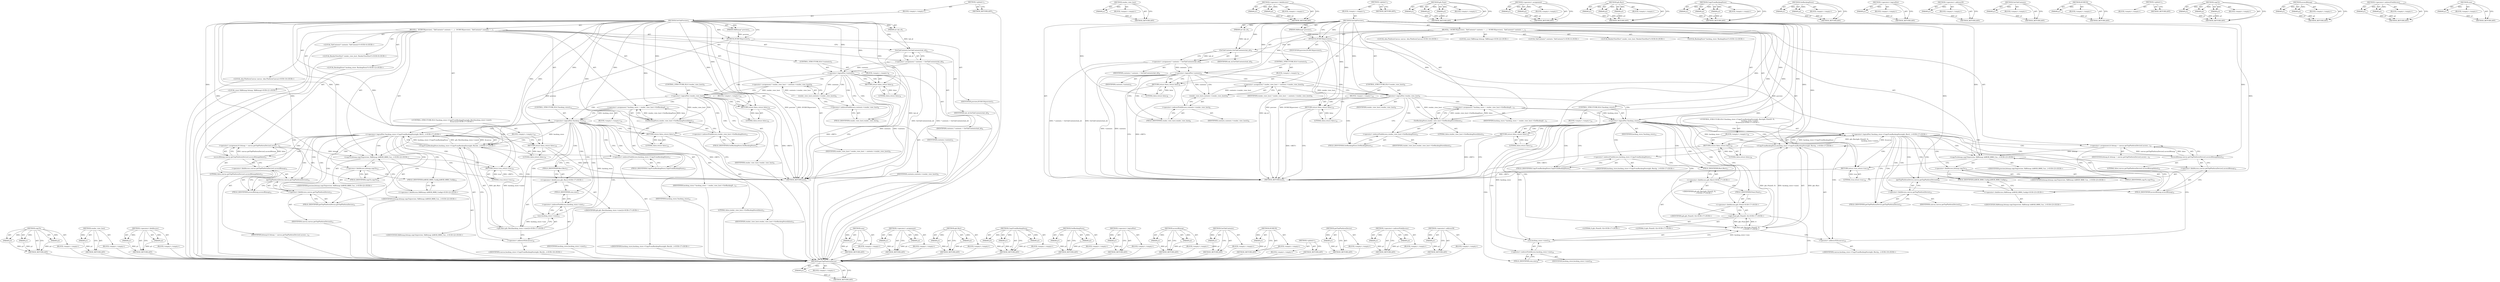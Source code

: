 digraph "&lt;operator&gt;.addressOf" {
vulnerable_199 [label=<(METHOD,getTopPlatformDevice)>];
vulnerable_200 [label=<(PARAM,p1)>];
vulnerable_201 [label=<(BLOCK,&lt;empty&gt;,&lt;empty&gt;)>];
vulnerable_202 [label=<(METHOD_RETURN,ANY)>];
vulnerable_149 [label=<(METHOD,render_view_host)>];
vulnerable_150 [label=<(PARAM,p1)>];
vulnerable_151 [label=<(BLOCK,&lt;empty&gt;,&lt;empty&gt;)>];
vulnerable_152 [label=<(METHOD_RETURN,ANY)>];
vulnerable_175 [label=<(METHOD,&lt;operator&gt;.fieldAccess)>];
vulnerable_176 [label=<(PARAM,p1)>];
vulnerable_177 [label=<(PARAM,p2)>];
vulnerable_178 [label=<(BLOCK,&lt;empty&gt;,&lt;empty&gt;)>];
vulnerable_179 [label=<(METHOD_RETURN,ANY)>];
vulnerable_6 [label=<(METHOD,&lt;global&gt;)<SUB>1</SUB>>];
vulnerable_7 [label=<(BLOCK,&lt;empty&gt;,&lt;empty&gt;)<SUB>1</SUB>>];
vulnerable_8 [label=<(METHOD,GetTabPreview)<SUB>1</SUB>>];
vulnerable_9 [label=<(PARAM,int tab_id)<SUB>1</SUB>>];
vulnerable_10 [label=<(PARAM,SkBitmap* preview)<SUB>1</SUB>>];
vulnerable_11 [label=<(BLOCK,{
  DCHECK(preview);

  TabContents* contents =...,{
  DCHECK(preview);

  TabContents* contents =...)<SUB>1</SUB>>];
vulnerable_12 [label=<(DCHECK,DCHECK(preview))<SUB>2</SUB>>];
vulnerable_13 [label=<(IDENTIFIER,preview,DCHECK(preview))<SUB>2</SUB>>];
vulnerable_14 [label="<(LOCAL,TabContents* contents: TabContents*)<SUB>4</SUB>>"];
vulnerable_15 [label=<(&lt;operator&gt;.assignment,* contents = GetTabContents(tab_id))<SUB>4</SUB>>];
vulnerable_16 [label=<(IDENTIFIER,contents,* contents = GetTabContents(tab_id))<SUB>4</SUB>>];
vulnerable_17 [label=<(GetTabContents,GetTabContents(tab_id))<SUB>4</SUB>>];
vulnerable_18 [label=<(IDENTIFIER,tab_id,GetTabContents(tab_id))<SUB>4</SUB>>];
vulnerable_19 [label=<(CONTROL_STRUCTURE,IF,if (!contents))<SUB>5</SUB>>];
vulnerable_20 [label=<(&lt;operator&gt;.logicalNot,!contents)<SUB>5</SUB>>];
vulnerable_21 [label=<(IDENTIFIER,contents,!contents)<SUB>5</SUB>>];
vulnerable_22 [label=<(BLOCK,&lt;empty&gt;,&lt;empty&gt;)<SUB>6</SUB>>];
vulnerable_23 [label=<(RETURN,return false;,return false;)<SUB>6</SUB>>];
vulnerable_24 [label=<(LITERAL,false,return false;)<SUB>6</SUB>>];
vulnerable_25 [label="<(LOCAL,RenderViewHost* render_view_host: RenderViewHost*)<SUB>8</SUB>>"];
vulnerable_26 [label=<(&lt;operator&gt;.assignment,* render_view_host = contents-&gt;render_view_host())<SUB>8</SUB>>];
vulnerable_27 [label=<(IDENTIFIER,render_view_host,* render_view_host = contents-&gt;render_view_host())<SUB>8</SUB>>];
vulnerable_28 [label=<(render_view_host,contents-&gt;render_view_host())<SUB>8</SUB>>];
vulnerable_29 [label=<(&lt;operator&gt;.indirectFieldAccess,contents-&gt;render_view_host)<SUB>8</SUB>>];
vulnerable_30 [label=<(IDENTIFIER,contents,contents-&gt;render_view_host())<SUB>8</SUB>>];
vulnerable_31 [label=<(FIELD_IDENTIFIER,render_view_host,render_view_host)<SUB>8</SUB>>];
vulnerable_32 [label=<(CONTROL_STRUCTURE,IF,if (!render_view_host))<SUB>9</SUB>>];
vulnerable_33 [label=<(&lt;operator&gt;.logicalNot,!render_view_host)<SUB>9</SUB>>];
vulnerable_34 [label=<(IDENTIFIER,render_view_host,!render_view_host)<SUB>9</SUB>>];
vulnerable_35 [label=<(BLOCK,&lt;empty&gt;,&lt;empty&gt;)<SUB>10</SUB>>];
vulnerable_36 [label=<(RETURN,return false;,return false;)<SUB>10</SUB>>];
vulnerable_37 [label=<(LITERAL,false,return false;)<SUB>10</SUB>>];
vulnerable_38 [label="<(LOCAL,BackingStore* backing_store: BackingStore*)<SUB>12</SUB>>"];
vulnerable_39 [label=<(&lt;operator&gt;.assignment,* backing_store = render_view_host-&gt;GetBackingS...)<SUB>12</SUB>>];
vulnerable_40 [label=<(IDENTIFIER,backing_store,* backing_store = render_view_host-&gt;GetBackingS...)<SUB>12</SUB>>];
vulnerable_41 [label=<(GetBackingStore,render_view_host-&gt;GetBackingStore(false))<SUB>12</SUB>>];
vulnerable_42 [label=<(&lt;operator&gt;.indirectFieldAccess,render_view_host-&gt;GetBackingStore)<SUB>12</SUB>>];
vulnerable_43 [label=<(IDENTIFIER,render_view_host,render_view_host-&gt;GetBackingStore(false))<SUB>12</SUB>>];
vulnerable_44 [label=<(FIELD_IDENTIFIER,GetBackingStore,GetBackingStore)<SUB>12</SUB>>];
vulnerable_45 [label=<(LITERAL,false,render_view_host-&gt;GetBackingStore(false))<SUB>12</SUB>>];
vulnerable_46 [label=<(CONTROL_STRUCTURE,IF,if (!backing_store))<SUB>13</SUB>>];
vulnerable_47 [label=<(&lt;operator&gt;.logicalNot,!backing_store)<SUB>13</SUB>>];
vulnerable_48 [label=<(IDENTIFIER,backing_store,!backing_store)<SUB>13</SUB>>];
vulnerable_49 [label=<(BLOCK,&lt;empty&gt;,&lt;empty&gt;)<SUB>14</SUB>>];
vulnerable_50 [label=<(RETURN,return false;,return false;)<SUB>14</SUB>>];
vulnerable_51 [label=<(LITERAL,false,return false;)<SUB>14</SUB>>];
vulnerable_52 [label="<(LOCAL,skia.PlatformCanvas canvas: skia.PlatformCanvas)<SUB>16</SUB>>"];
vulnerable_53 [label="<(CONTROL_STRUCTURE,IF,if (!backing_store-&gt;CopyFromBackingStore(gfx::Rect(gfx::Point(0, 0),
                                                     backing_store-&gt;size()),
                                            &amp;canvas)))<SUB>17</SUB>>"];
vulnerable_54 [label="<(&lt;operator&gt;.logicalNot,!backing_store-&gt;CopyFromBackingStore(gfx::Rect(...)<SUB>17</SUB>>"];
vulnerable_55 [label="<(CopyFromBackingStore,backing_store-&gt;CopyFromBackingStore(gfx::Rect(g...)<SUB>17</SUB>>"];
vulnerable_56 [label=<(&lt;operator&gt;.indirectFieldAccess,backing_store-&gt;CopyFromBackingStore)<SUB>17</SUB>>];
vulnerable_57 [label="<(IDENTIFIER,backing_store,backing_store-&gt;CopyFromBackingStore(gfx::Rect(g...)<SUB>17</SUB>>"];
vulnerable_58 [label=<(FIELD_IDENTIFIER,CopyFromBackingStore,CopyFromBackingStore)<SUB>17</SUB>>];
vulnerable_59 [label="<(gfx.Rect,gfx::Rect(gfx::Point(0, 0),
                   ...)<SUB>17</SUB>>"];
vulnerable_60 [label="<(&lt;operator&gt;.fieldAccess,gfx::Rect)<SUB>17</SUB>>"];
vulnerable_61 [label="<(IDENTIFIER,gfx,gfx::Rect(gfx::Point(0, 0),
                   ...)<SUB>17</SUB>>"];
vulnerable_62 [label=<(FIELD_IDENTIFIER,Rect,Rect)<SUB>17</SUB>>];
vulnerable_63 [label="<(gfx.Point,gfx::Point(0, 0))<SUB>17</SUB>>"];
vulnerable_64 [label="<(&lt;operator&gt;.fieldAccess,gfx::Point)<SUB>17</SUB>>"];
vulnerable_65 [label="<(IDENTIFIER,gfx,gfx::Point(0, 0))<SUB>17</SUB>>"];
vulnerable_66 [label=<(FIELD_IDENTIFIER,Point,Point)<SUB>17</SUB>>];
vulnerable_67 [label="<(LITERAL,0,gfx::Point(0, 0))<SUB>17</SUB>>"];
vulnerable_68 [label="<(LITERAL,0,gfx::Point(0, 0))<SUB>17</SUB>>"];
vulnerable_69 [label=<(size,backing_store-&gt;size())<SUB>18</SUB>>];
vulnerable_70 [label=<(&lt;operator&gt;.indirectFieldAccess,backing_store-&gt;size)<SUB>18</SUB>>];
vulnerable_71 [label=<(IDENTIFIER,backing_store,backing_store-&gt;size())<SUB>18</SUB>>];
vulnerable_72 [label=<(FIELD_IDENTIFIER,size,size)<SUB>18</SUB>>];
vulnerable_73 [label=<(&lt;operator&gt;.addressOf,&amp;canvas)<SUB>19</SUB>>];
vulnerable_74 [label="<(IDENTIFIER,canvas,backing_store-&gt;CopyFromBackingStore(gfx::Rect(g...)<SUB>19</SUB>>"];
vulnerable_75 [label=<(BLOCK,&lt;empty&gt;,&lt;empty&gt;)<SUB>20</SUB>>];
vulnerable_76 [label=<(RETURN,return false;,return false;)<SUB>20</SUB>>];
vulnerable_77 [label=<(LITERAL,false,return false;)<SUB>20</SUB>>];
vulnerable_78 [label="<(LOCAL,const SkBitmap bitmap: SkBitmap)<SUB>22</SUB>>"];
vulnerable_79 [label=<(&lt;operator&gt;.assignment,&amp; bitmap = canvas.getTopPlatformDevice().access...)<SUB>22</SUB>>];
vulnerable_80 [label=<(IDENTIFIER,bitmap,&amp; bitmap = canvas.getTopPlatformDevice().access...)<SUB>22</SUB>>];
vulnerable_81 [label=<(accessBitmap,canvas.getTopPlatformDevice().accessBitmap(false))<SUB>22</SUB>>];
vulnerable_82 [label=<(&lt;operator&gt;.fieldAccess,canvas.getTopPlatformDevice().accessBitmap)<SUB>22</SUB>>];
vulnerable_83 [label=<(getTopPlatformDevice,canvas.getTopPlatformDevice())<SUB>22</SUB>>];
vulnerable_84 [label=<(&lt;operator&gt;.fieldAccess,canvas.getTopPlatformDevice)<SUB>22</SUB>>];
vulnerable_85 [label=<(IDENTIFIER,canvas,canvas.getTopPlatformDevice())<SUB>22</SUB>>];
vulnerable_86 [label=<(FIELD_IDENTIFIER,getTopPlatformDevice,getTopPlatformDevice)<SUB>22</SUB>>];
vulnerable_87 [label=<(FIELD_IDENTIFIER,accessBitmap,accessBitmap)<SUB>22</SUB>>];
vulnerable_88 [label=<(LITERAL,false,canvas.getTopPlatformDevice().accessBitmap(false))<SUB>22</SUB>>];
vulnerable_89 [label="<(copyTo,bitmap.copyTo(preview, SkBitmap::kARGB_8888_Con...)<SUB>23</SUB>>"];
vulnerable_90 [label=<(&lt;operator&gt;.fieldAccess,bitmap.copyTo)<SUB>23</SUB>>];
vulnerable_91 [label="<(IDENTIFIER,bitmap,bitmap.copyTo(preview, SkBitmap::kARGB_8888_Con...)<SUB>23</SUB>>"];
vulnerable_92 [label=<(FIELD_IDENTIFIER,copyTo,copyTo)<SUB>23</SUB>>];
vulnerable_93 [label="<(IDENTIFIER,preview,bitmap.copyTo(preview, SkBitmap::kARGB_8888_Con...)<SUB>23</SUB>>"];
vulnerable_94 [label="<(&lt;operator&gt;.fieldAccess,SkBitmap::kARGB_8888_Config)<SUB>23</SUB>>"];
vulnerable_95 [label="<(IDENTIFIER,SkBitmap,bitmap.copyTo(preview, SkBitmap::kARGB_8888_Con...)<SUB>23</SUB>>"];
vulnerable_96 [label=<(FIELD_IDENTIFIER,kARGB_8888_Config,kARGB_8888_Config)<SUB>23</SUB>>];
vulnerable_97 [label=<(RETURN,return true;,return true;)<SUB>24</SUB>>];
vulnerable_98 [label=<(LITERAL,true,return true;)<SUB>24</SUB>>];
vulnerable_99 [label=<(METHOD_RETURN,bool)<SUB>1</SUB>>];
vulnerable_101 [label=<(METHOD_RETURN,ANY)<SUB>1</SUB>>];
vulnerable_180 [label=<(METHOD,gfx.Point)>];
vulnerable_181 [label=<(PARAM,p1)>];
vulnerable_182 [label=<(PARAM,p2)>];
vulnerable_183 [label=<(PARAM,p3)>];
vulnerable_184 [label=<(BLOCK,&lt;empty&gt;,&lt;empty&gt;)>];
vulnerable_185 [label=<(METHOD_RETURN,ANY)>];
vulnerable_136 [label=<(METHOD,&lt;operator&gt;.assignment)>];
vulnerable_137 [label=<(PARAM,p1)>];
vulnerable_138 [label=<(PARAM,p2)>];
vulnerable_139 [label=<(BLOCK,&lt;empty&gt;,&lt;empty&gt;)>];
vulnerable_140 [label=<(METHOD_RETURN,ANY)>];
vulnerable_169 [label=<(METHOD,gfx.Rect)>];
vulnerable_170 [label=<(PARAM,p1)>];
vulnerable_171 [label=<(PARAM,p2)>];
vulnerable_172 [label=<(PARAM,p3)>];
vulnerable_173 [label=<(BLOCK,&lt;empty&gt;,&lt;empty&gt;)>];
vulnerable_174 [label=<(METHOD_RETURN,ANY)>];
vulnerable_163 [label=<(METHOD,CopyFromBackingStore)>];
vulnerable_164 [label=<(PARAM,p1)>];
vulnerable_165 [label=<(PARAM,p2)>];
vulnerable_166 [label=<(PARAM,p3)>];
vulnerable_167 [label=<(BLOCK,&lt;empty&gt;,&lt;empty&gt;)>];
vulnerable_168 [label=<(METHOD_RETURN,ANY)>];
vulnerable_158 [label=<(METHOD,GetBackingStore)>];
vulnerable_159 [label=<(PARAM,p1)>];
vulnerable_160 [label=<(PARAM,p2)>];
vulnerable_161 [label=<(BLOCK,&lt;empty&gt;,&lt;empty&gt;)>];
vulnerable_162 [label=<(METHOD_RETURN,ANY)>];
vulnerable_145 [label=<(METHOD,&lt;operator&gt;.logicalNot)>];
vulnerable_146 [label=<(PARAM,p1)>];
vulnerable_147 [label=<(BLOCK,&lt;empty&gt;,&lt;empty&gt;)>];
vulnerable_148 [label=<(METHOD_RETURN,ANY)>];
vulnerable_190 [label=<(METHOD,&lt;operator&gt;.addressOf)>];
vulnerable_191 [label=<(PARAM,p1)>];
vulnerable_192 [label=<(BLOCK,&lt;empty&gt;,&lt;empty&gt;)>];
vulnerable_193 [label=<(METHOD_RETURN,ANY)>];
vulnerable_141 [label=<(METHOD,GetTabContents)>];
vulnerable_142 [label=<(PARAM,p1)>];
vulnerable_143 [label=<(BLOCK,&lt;empty&gt;,&lt;empty&gt;)>];
vulnerable_144 [label=<(METHOD_RETURN,ANY)>];
vulnerable_132 [label=<(METHOD,DCHECK)>];
vulnerable_133 [label=<(PARAM,p1)>];
vulnerable_134 [label=<(BLOCK,&lt;empty&gt;,&lt;empty&gt;)>];
vulnerable_135 [label=<(METHOD_RETURN,ANY)>];
vulnerable_126 [label=<(METHOD,&lt;global&gt;)<SUB>1</SUB>>];
vulnerable_127 [label=<(BLOCK,&lt;empty&gt;,&lt;empty&gt;)>];
vulnerable_128 [label=<(METHOD_RETURN,ANY)>];
vulnerable_203 [label=<(METHOD,copyTo)>];
vulnerable_204 [label=<(PARAM,p1)>];
vulnerable_205 [label=<(PARAM,p2)>];
vulnerable_206 [label=<(PARAM,p3)>];
vulnerable_207 [label=<(BLOCK,&lt;empty&gt;,&lt;empty&gt;)>];
vulnerable_208 [label=<(METHOD_RETURN,ANY)>];
vulnerable_194 [label=<(METHOD,accessBitmap)>];
vulnerable_195 [label=<(PARAM,p1)>];
vulnerable_196 [label=<(PARAM,p2)>];
vulnerable_197 [label=<(BLOCK,&lt;empty&gt;,&lt;empty&gt;)>];
vulnerable_198 [label=<(METHOD_RETURN,ANY)>];
vulnerable_153 [label=<(METHOD,&lt;operator&gt;.indirectFieldAccess)>];
vulnerable_154 [label=<(PARAM,p1)>];
vulnerable_155 [label=<(PARAM,p2)>];
vulnerable_156 [label=<(BLOCK,&lt;empty&gt;,&lt;empty&gt;)>];
vulnerable_157 [label=<(METHOD_RETURN,ANY)>];
vulnerable_186 [label=<(METHOD,size)>];
vulnerable_187 [label=<(PARAM,p1)>];
vulnerable_188 [label=<(BLOCK,&lt;empty&gt;,&lt;empty&gt;)>];
vulnerable_189 [label=<(METHOD_RETURN,ANY)>];
fixed_188 [label=<(METHOD,copyTo)>];
fixed_189 [label=<(PARAM,p1)>];
fixed_190 [label=<(PARAM,p2)>];
fixed_191 [label=<(PARAM,p3)>];
fixed_192 [label=<(BLOCK,&lt;empty&gt;,&lt;empty&gt;)>];
fixed_193 [label=<(METHOD_RETURN,ANY)>];
fixed_141 [label=<(METHOD,render_view_host)>];
fixed_142 [label=<(PARAM,p1)>];
fixed_143 [label=<(BLOCK,&lt;empty&gt;,&lt;empty&gt;)>];
fixed_144 [label=<(METHOD_RETURN,ANY)>];
fixed_166 [label=<(METHOD,&lt;operator&gt;.fieldAccess)>];
fixed_167 [label=<(PARAM,p1)>];
fixed_168 [label=<(PARAM,p2)>];
fixed_169 [label=<(BLOCK,&lt;empty&gt;,&lt;empty&gt;)>];
fixed_170 [label=<(METHOD_RETURN,ANY)>];
fixed_6 [label=<(METHOD,&lt;global&gt;)<SUB>1</SUB>>];
fixed_7 [label=<(BLOCK,&lt;empty&gt;,&lt;empty&gt;)<SUB>1</SUB>>];
fixed_8 [label=<(METHOD,GetTabPreview)<SUB>1</SUB>>];
fixed_9 [label=<(PARAM,int tab_id)<SUB>1</SUB>>];
fixed_10 [label=<(PARAM,SkBitmap* preview)<SUB>1</SUB>>];
fixed_11 [label=<(BLOCK,{
  DCHECK(preview);

  TabContents* contents =...,{
  DCHECK(preview);

  TabContents* contents =...)<SUB>1</SUB>>];
fixed_12 [label=<(DCHECK,DCHECK(preview))<SUB>2</SUB>>];
fixed_13 [label=<(IDENTIFIER,preview,DCHECK(preview))<SUB>2</SUB>>];
fixed_14 [label="<(LOCAL,TabContents* contents: TabContents*)<SUB>4</SUB>>"];
fixed_15 [label=<(&lt;operator&gt;.assignment,* contents = GetTabContents(tab_id))<SUB>4</SUB>>];
fixed_16 [label=<(IDENTIFIER,contents,* contents = GetTabContents(tab_id))<SUB>4</SUB>>];
fixed_17 [label=<(GetTabContents,GetTabContents(tab_id))<SUB>4</SUB>>];
fixed_18 [label=<(IDENTIFIER,tab_id,GetTabContents(tab_id))<SUB>4</SUB>>];
fixed_19 [label=<(CONTROL_STRUCTURE,IF,if (!contents))<SUB>5</SUB>>];
fixed_20 [label=<(&lt;operator&gt;.logicalNot,!contents)<SUB>5</SUB>>];
fixed_21 [label=<(IDENTIFIER,contents,!contents)<SUB>5</SUB>>];
fixed_22 [label=<(BLOCK,&lt;empty&gt;,&lt;empty&gt;)<SUB>6</SUB>>];
fixed_23 [label=<(RETURN,return false;,return false;)<SUB>6</SUB>>];
fixed_24 [label=<(LITERAL,false,return false;)<SUB>6</SUB>>];
fixed_25 [label="<(LOCAL,RenderViewHost* render_view_host: RenderViewHost*)<SUB>8</SUB>>"];
fixed_26 [label=<(&lt;operator&gt;.assignment,* render_view_host = contents-&gt;render_view_host())<SUB>8</SUB>>];
fixed_27 [label=<(IDENTIFIER,render_view_host,* render_view_host = contents-&gt;render_view_host())<SUB>8</SUB>>];
fixed_28 [label=<(render_view_host,contents-&gt;render_view_host())<SUB>8</SUB>>];
fixed_29 [label=<(&lt;operator&gt;.indirectFieldAccess,contents-&gt;render_view_host)<SUB>8</SUB>>];
fixed_30 [label=<(IDENTIFIER,contents,contents-&gt;render_view_host())<SUB>8</SUB>>];
fixed_31 [label=<(FIELD_IDENTIFIER,render_view_host,render_view_host)<SUB>8</SUB>>];
fixed_32 [label=<(CONTROL_STRUCTURE,IF,if (!render_view_host))<SUB>9</SUB>>];
fixed_33 [label=<(&lt;operator&gt;.logicalNot,!render_view_host)<SUB>9</SUB>>];
fixed_34 [label=<(IDENTIFIER,render_view_host,!render_view_host)<SUB>9</SUB>>];
fixed_35 [label=<(BLOCK,&lt;empty&gt;,&lt;empty&gt;)<SUB>10</SUB>>];
fixed_36 [label=<(RETURN,return false;,return false;)<SUB>10</SUB>>];
fixed_37 [label=<(LITERAL,false,return false;)<SUB>10</SUB>>];
fixed_38 [label="<(LOCAL,BackingStore* backing_store: BackingStore*)<SUB>12</SUB>>"];
fixed_39 [label=<(&lt;operator&gt;.assignment,* backing_store = render_view_host-&gt;GetBackingS...)<SUB>12</SUB>>];
fixed_40 [label=<(IDENTIFIER,backing_store,* backing_store = render_view_host-&gt;GetBackingS...)<SUB>12</SUB>>];
fixed_41 [label=<(GetBackingStore,render_view_host-&gt;GetBackingStore(false))<SUB>12</SUB>>];
fixed_42 [label=<(&lt;operator&gt;.indirectFieldAccess,render_view_host-&gt;GetBackingStore)<SUB>12</SUB>>];
fixed_43 [label=<(IDENTIFIER,render_view_host,render_view_host-&gt;GetBackingStore(false))<SUB>12</SUB>>];
fixed_44 [label=<(FIELD_IDENTIFIER,GetBackingStore,GetBackingStore)<SUB>12</SUB>>];
fixed_45 [label=<(LITERAL,false,render_view_host-&gt;GetBackingStore(false))<SUB>12</SUB>>];
fixed_46 [label=<(CONTROL_STRUCTURE,IF,if (!backing_store))<SUB>13</SUB>>];
fixed_47 [label=<(&lt;operator&gt;.logicalNot,!backing_store)<SUB>13</SUB>>];
fixed_48 [label=<(IDENTIFIER,backing_store,!backing_store)<SUB>13</SUB>>];
fixed_49 [label=<(BLOCK,&lt;empty&gt;,&lt;empty&gt;)<SUB>14</SUB>>];
fixed_50 [label=<(RETURN,return false;,return false;)<SUB>14</SUB>>];
fixed_51 [label=<(LITERAL,false,return false;)<SUB>14</SUB>>];
fixed_52 [label="<(LOCAL,skia.PlatformCanvas canvas: skia.PlatformCanvas)<SUB>16</SUB>>"];
fixed_53 [label="<(CONTROL_STRUCTURE,IF,if (!backing_store-&gt;CopyFromBackingStore(gfx::Rect(backing_store-&gt;size()),
                                            &amp;canvas)))<SUB>17</SUB>>"];
fixed_54 [label="<(&lt;operator&gt;.logicalNot,!backing_store-&gt;CopyFromBackingStore(gfx::Rect(...)<SUB>17</SUB>>"];
fixed_55 [label="<(CopyFromBackingStore,backing_store-&gt;CopyFromBackingStore(gfx::Rect(b...)<SUB>17</SUB>>"];
fixed_56 [label=<(&lt;operator&gt;.indirectFieldAccess,backing_store-&gt;CopyFromBackingStore)<SUB>17</SUB>>];
fixed_57 [label="<(IDENTIFIER,backing_store,backing_store-&gt;CopyFromBackingStore(gfx::Rect(b...)<SUB>17</SUB>>"];
fixed_58 [label=<(FIELD_IDENTIFIER,CopyFromBackingStore,CopyFromBackingStore)<SUB>17</SUB>>];
fixed_59 [label="<(gfx.Rect,gfx::Rect(backing_store-&gt;size()))<SUB>17</SUB>>"];
fixed_60 [label="<(&lt;operator&gt;.fieldAccess,gfx::Rect)<SUB>17</SUB>>"];
fixed_61 [label="<(IDENTIFIER,gfx,gfx::Rect(backing_store-&gt;size()))<SUB>17</SUB>>"];
fixed_62 [label=<(FIELD_IDENTIFIER,Rect,Rect)<SUB>17</SUB>>];
fixed_63 [label=<(size,backing_store-&gt;size())<SUB>17</SUB>>];
fixed_64 [label=<(&lt;operator&gt;.indirectFieldAccess,backing_store-&gt;size)<SUB>17</SUB>>];
fixed_65 [label=<(IDENTIFIER,backing_store,backing_store-&gt;size())<SUB>17</SUB>>];
fixed_66 [label=<(FIELD_IDENTIFIER,size,size)<SUB>17</SUB>>];
fixed_67 [label=<(&lt;operator&gt;.addressOf,&amp;canvas)<SUB>18</SUB>>];
fixed_68 [label="<(IDENTIFIER,canvas,backing_store-&gt;CopyFromBackingStore(gfx::Rect(b...)<SUB>18</SUB>>"];
fixed_69 [label=<(BLOCK,&lt;empty&gt;,&lt;empty&gt;)<SUB>19</SUB>>];
fixed_70 [label=<(RETURN,return false;,return false;)<SUB>19</SUB>>];
fixed_71 [label=<(LITERAL,false,return false;)<SUB>19</SUB>>];
fixed_72 [label="<(LOCAL,const SkBitmap bitmap: SkBitmap)<SUB>21</SUB>>"];
fixed_73 [label=<(&lt;operator&gt;.assignment,&amp; bitmap = canvas.getTopPlatformDevice().access...)<SUB>21</SUB>>];
fixed_74 [label=<(IDENTIFIER,bitmap,&amp; bitmap = canvas.getTopPlatformDevice().access...)<SUB>21</SUB>>];
fixed_75 [label=<(accessBitmap,canvas.getTopPlatformDevice().accessBitmap(false))<SUB>21</SUB>>];
fixed_76 [label=<(&lt;operator&gt;.fieldAccess,canvas.getTopPlatformDevice().accessBitmap)<SUB>21</SUB>>];
fixed_77 [label=<(getTopPlatformDevice,canvas.getTopPlatformDevice())<SUB>21</SUB>>];
fixed_78 [label=<(&lt;operator&gt;.fieldAccess,canvas.getTopPlatformDevice)<SUB>21</SUB>>];
fixed_79 [label=<(IDENTIFIER,canvas,canvas.getTopPlatformDevice())<SUB>21</SUB>>];
fixed_80 [label=<(FIELD_IDENTIFIER,getTopPlatformDevice,getTopPlatformDevice)<SUB>21</SUB>>];
fixed_81 [label=<(FIELD_IDENTIFIER,accessBitmap,accessBitmap)<SUB>21</SUB>>];
fixed_82 [label=<(LITERAL,false,canvas.getTopPlatformDevice().accessBitmap(false))<SUB>21</SUB>>];
fixed_83 [label="<(copyTo,bitmap.copyTo(preview, SkBitmap::kARGB_8888_Con...)<SUB>22</SUB>>"];
fixed_84 [label=<(&lt;operator&gt;.fieldAccess,bitmap.copyTo)<SUB>22</SUB>>];
fixed_85 [label="<(IDENTIFIER,bitmap,bitmap.copyTo(preview, SkBitmap::kARGB_8888_Con...)<SUB>22</SUB>>"];
fixed_86 [label=<(FIELD_IDENTIFIER,copyTo,copyTo)<SUB>22</SUB>>];
fixed_87 [label="<(IDENTIFIER,preview,bitmap.copyTo(preview, SkBitmap::kARGB_8888_Con...)<SUB>22</SUB>>"];
fixed_88 [label="<(&lt;operator&gt;.fieldAccess,SkBitmap::kARGB_8888_Config)<SUB>22</SUB>>"];
fixed_89 [label="<(IDENTIFIER,SkBitmap,bitmap.copyTo(preview, SkBitmap::kARGB_8888_Con...)<SUB>22</SUB>>"];
fixed_90 [label=<(FIELD_IDENTIFIER,kARGB_8888_Config,kARGB_8888_Config)<SUB>22</SUB>>];
fixed_91 [label=<(RETURN,return true;,return true;)<SUB>23</SUB>>];
fixed_92 [label=<(LITERAL,true,return true;)<SUB>23</SUB>>];
fixed_93 [label=<(METHOD_RETURN,bool)<SUB>1</SUB>>];
fixed_95 [label=<(METHOD_RETURN,ANY)<SUB>1</SUB>>];
fixed_171 [label=<(METHOD,size)>];
fixed_172 [label=<(PARAM,p1)>];
fixed_173 [label=<(BLOCK,&lt;empty&gt;,&lt;empty&gt;)>];
fixed_174 [label=<(METHOD_RETURN,ANY)>];
fixed_128 [label=<(METHOD,&lt;operator&gt;.assignment)>];
fixed_129 [label=<(PARAM,p1)>];
fixed_130 [label=<(PARAM,p2)>];
fixed_131 [label=<(BLOCK,&lt;empty&gt;,&lt;empty&gt;)>];
fixed_132 [label=<(METHOD_RETURN,ANY)>];
fixed_161 [label=<(METHOD,gfx.Rect)>];
fixed_162 [label=<(PARAM,p1)>];
fixed_163 [label=<(PARAM,p2)>];
fixed_164 [label=<(BLOCK,&lt;empty&gt;,&lt;empty&gt;)>];
fixed_165 [label=<(METHOD_RETURN,ANY)>];
fixed_155 [label=<(METHOD,CopyFromBackingStore)>];
fixed_156 [label=<(PARAM,p1)>];
fixed_157 [label=<(PARAM,p2)>];
fixed_158 [label=<(PARAM,p3)>];
fixed_159 [label=<(BLOCK,&lt;empty&gt;,&lt;empty&gt;)>];
fixed_160 [label=<(METHOD_RETURN,ANY)>];
fixed_150 [label=<(METHOD,GetBackingStore)>];
fixed_151 [label=<(PARAM,p1)>];
fixed_152 [label=<(PARAM,p2)>];
fixed_153 [label=<(BLOCK,&lt;empty&gt;,&lt;empty&gt;)>];
fixed_154 [label=<(METHOD_RETURN,ANY)>];
fixed_137 [label=<(METHOD,&lt;operator&gt;.logicalNot)>];
fixed_138 [label=<(PARAM,p1)>];
fixed_139 [label=<(BLOCK,&lt;empty&gt;,&lt;empty&gt;)>];
fixed_140 [label=<(METHOD_RETURN,ANY)>];
fixed_179 [label=<(METHOD,accessBitmap)>];
fixed_180 [label=<(PARAM,p1)>];
fixed_181 [label=<(PARAM,p2)>];
fixed_182 [label=<(BLOCK,&lt;empty&gt;,&lt;empty&gt;)>];
fixed_183 [label=<(METHOD_RETURN,ANY)>];
fixed_133 [label=<(METHOD,GetTabContents)>];
fixed_134 [label=<(PARAM,p1)>];
fixed_135 [label=<(BLOCK,&lt;empty&gt;,&lt;empty&gt;)>];
fixed_136 [label=<(METHOD_RETURN,ANY)>];
fixed_124 [label=<(METHOD,DCHECK)>];
fixed_125 [label=<(PARAM,p1)>];
fixed_126 [label=<(BLOCK,&lt;empty&gt;,&lt;empty&gt;)>];
fixed_127 [label=<(METHOD_RETURN,ANY)>];
fixed_118 [label=<(METHOD,&lt;global&gt;)<SUB>1</SUB>>];
fixed_119 [label=<(BLOCK,&lt;empty&gt;,&lt;empty&gt;)>];
fixed_120 [label=<(METHOD_RETURN,ANY)>];
fixed_184 [label=<(METHOD,getTopPlatformDevice)>];
fixed_185 [label=<(PARAM,p1)>];
fixed_186 [label=<(BLOCK,&lt;empty&gt;,&lt;empty&gt;)>];
fixed_187 [label=<(METHOD_RETURN,ANY)>];
fixed_145 [label=<(METHOD,&lt;operator&gt;.indirectFieldAccess)>];
fixed_146 [label=<(PARAM,p1)>];
fixed_147 [label=<(PARAM,p2)>];
fixed_148 [label=<(BLOCK,&lt;empty&gt;,&lt;empty&gt;)>];
fixed_149 [label=<(METHOD_RETURN,ANY)>];
fixed_175 [label=<(METHOD,&lt;operator&gt;.addressOf)>];
fixed_176 [label=<(PARAM,p1)>];
fixed_177 [label=<(BLOCK,&lt;empty&gt;,&lt;empty&gt;)>];
fixed_178 [label=<(METHOD_RETURN,ANY)>];
vulnerable_199 -> vulnerable_200  [key=0, label="AST: "];
vulnerable_199 -> vulnerable_200  [key=1, label="DDG: "];
vulnerable_199 -> vulnerable_201  [key=0, label="AST: "];
vulnerable_199 -> vulnerable_202  [key=0, label="AST: "];
vulnerable_199 -> vulnerable_202  [key=1, label="CFG: "];
vulnerable_200 -> vulnerable_202  [key=0, label="DDG: p1"];
vulnerable_149 -> vulnerable_150  [key=0, label="AST: "];
vulnerable_149 -> vulnerable_150  [key=1, label="DDG: "];
vulnerable_149 -> vulnerable_151  [key=0, label="AST: "];
vulnerable_149 -> vulnerable_152  [key=0, label="AST: "];
vulnerable_149 -> vulnerable_152  [key=1, label="CFG: "];
vulnerable_150 -> vulnerable_152  [key=0, label="DDG: p1"];
vulnerable_175 -> vulnerable_176  [key=0, label="AST: "];
vulnerable_175 -> vulnerable_176  [key=1, label="DDG: "];
vulnerable_175 -> vulnerable_178  [key=0, label="AST: "];
vulnerable_175 -> vulnerable_177  [key=0, label="AST: "];
vulnerable_175 -> vulnerable_177  [key=1, label="DDG: "];
vulnerable_175 -> vulnerable_179  [key=0, label="AST: "];
vulnerable_175 -> vulnerable_179  [key=1, label="CFG: "];
vulnerable_176 -> vulnerable_179  [key=0, label="DDG: p1"];
vulnerable_177 -> vulnerable_179  [key=0, label="DDG: p2"];
vulnerable_6 -> vulnerable_7  [key=0, label="AST: "];
vulnerable_6 -> vulnerable_101  [key=0, label="AST: "];
vulnerable_6 -> vulnerable_101  [key=1, label="CFG: "];
vulnerable_7 -> vulnerable_8  [key=0, label="AST: "];
vulnerable_8 -> vulnerable_9  [key=0, label="AST: "];
vulnerable_8 -> vulnerable_9  [key=1, label="DDG: "];
vulnerable_8 -> vulnerable_10  [key=0, label="AST: "];
vulnerable_8 -> vulnerable_10  [key=1, label="DDG: "];
vulnerable_8 -> vulnerable_11  [key=0, label="AST: "];
vulnerable_8 -> vulnerable_99  [key=0, label="AST: "];
vulnerable_8 -> vulnerable_12  [key=0, label="CFG: "];
vulnerable_8 -> vulnerable_12  [key=1, label="DDG: "];
vulnerable_8 -> vulnerable_97  [key=0, label="DDG: "];
vulnerable_8 -> vulnerable_89  [key=0, label="DDG: "];
vulnerable_8 -> vulnerable_98  [key=0, label="DDG: "];
vulnerable_8 -> vulnerable_17  [key=0, label="DDG: "];
vulnerable_8 -> vulnerable_20  [key=0, label="DDG: "];
vulnerable_8 -> vulnerable_23  [key=0, label="DDG: "];
vulnerable_8 -> vulnerable_33  [key=0, label="DDG: "];
vulnerable_8 -> vulnerable_36  [key=0, label="DDG: "];
vulnerable_8 -> vulnerable_41  [key=0, label="DDG: "];
vulnerable_8 -> vulnerable_47  [key=0, label="DDG: "];
vulnerable_8 -> vulnerable_50  [key=0, label="DDG: "];
vulnerable_8 -> vulnerable_76  [key=0, label="DDG: "];
vulnerable_8 -> vulnerable_81  [key=0, label="DDG: "];
vulnerable_8 -> vulnerable_24  [key=0, label="DDG: "];
vulnerable_8 -> vulnerable_37  [key=0, label="DDG: "];
vulnerable_8 -> vulnerable_51  [key=0, label="DDG: "];
vulnerable_8 -> vulnerable_55  [key=0, label="DDG: "];
vulnerable_8 -> vulnerable_77  [key=0, label="DDG: "];
vulnerable_8 -> vulnerable_83  [key=0, label="DDG: "];
vulnerable_8 -> vulnerable_63  [key=0, label="DDG: "];
vulnerable_9 -> vulnerable_17  [key=0, label="DDG: tab_id"];
vulnerable_10 -> vulnerable_12  [key=0, label="DDG: preview"];
vulnerable_11 -> vulnerable_12  [key=0, label="AST: "];
vulnerable_11 -> vulnerable_14  [key=0, label="AST: "];
vulnerable_11 -> vulnerable_15  [key=0, label="AST: "];
vulnerable_11 -> vulnerable_19  [key=0, label="AST: "];
vulnerable_11 -> vulnerable_25  [key=0, label="AST: "];
vulnerable_11 -> vulnerable_26  [key=0, label="AST: "];
vulnerable_11 -> vulnerable_32  [key=0, label="AST: "];
vulnerable_11 -> vulnerable_38  [key=0, label="AST: "];
vulnerable_11 -> vulnerable_39  [key=0, label="AST: "];
vulnerable_11 -> vulnerable_46  [key=0, label="AST: "];
vulnerable_11 -> vulnerable_52  [key=0, label="AST: "];
vulnerable_11 -> vulnerable_53  [key=0, label="AST: "];
vulnerable_11 -> vulnerable_78  [key=0, label="AST: "];
vulnerable_11 -> vulnerable_79  [key=0, label="AST: "];
vulnerable_11 -> vulnerable_89  [key=0, label="AST: "];
vulnerable_11 -> vulnerable_97  [key=0, label="AST: "];
vulnerable_12 -> vulnerable_13  [key=0, label="AST: "];
vulnerable_12 -> vulnerable_17  [key=0, label="CFG: "];
vulnerable_12 -> vulnerable_99  [key=0, label="DDG: preview"];
vulnerable_12 -> vulnerable_99  [key=1, label="DDG: DCHECK(preview)"];
vulnerable_12 -> vulnerable_89  [key=0, label="DDG: preview"];
vulnerable_15 -> vulnerable_16  [key=0, label="AST: "];
vulnerable_15 -> vulnerable_17  [key=0, label="AST: "];
vulnerable_15 -> vulnerable_20  [key=0, label="CFG: "];
vulnerable_15 -> vulnerable_20  [key=1, label="DDG: contents"];
vulnerable_15 -> vulnerable_99  [key=0, label="DDG: GetTabContents(tab_id)"];
vulnerable_15 -> vulnerable_99  [key=1, label="DDG: * contents = GetTabContents(tab_id)"];
vulnerable_17 -> vulnerable_18  [key=0, label="AST: "];
vulnerable_17 -> vulnerable_15  [key=0, label="CFG: "];
vulnerable_17 -> vulnerable_15  [key=1, label="DDG: tab_id"];
vulnerable_17 -> vulnerable_99  [key=0, label="DDG: tab_id"];
vulnerable_19 -> vulnerable_20  [key=0, label="AST: "];
vulnerable_19 -> vulnerable_22  [key=0, label="AST: "];
vulnerable_20 -> vulnerable_21  [key=0, label="AST: "];
vulnerable_20 -> vulnerable_23  [key=0, label="CFG: "];
vulnerable_20 -> vulnerable_23  [key=1, label="CDG: "];
vulnerable_20 -> vulnerable_31  [key=0, label="CFG: "];
vulnerable_20 -> vulnerable_31  [key=1, label="CDG: "];
vulnerable_20 -> vulnerable_99  [key=0, label="DDG: contents"];
vulnerable_20 -> vulnerable_99  [key=1, label="DDG: !contents"];
vulnerable_20 -> vulnerable_28  [key=0, label="DDG: contents"];
vulnerable_20 -> vulnerable_28  [key=1, label="CDG: "];
vulnerable_20 -> vulnerable_26  [key=0, label="CDG: "];
vulnerable_20 -> vulnerable_29  [key=0, label="CDG: "];
vulnerable_20 -> vulnerable_33  [key=0, label="CDG: "];
vulnerable_22 -> vulnerable_23  [key=0, label="AST: "];
vulnerable_23 -> vulnerable_24  [key=0, label="AST: "];
vulnerable_23 -> vulnerable_99  [key=0, label="CFG: "];
vulnerable_23 -> vulnerable_99  [key=1, label="DDG: &lt;RET&gt;"];
vulnerable_24 -> vulnerable_23  [key=0, label="DDG: false"];
vulnerable_26 -> vulnerable_27  [key=0, label="AST: "];
vulnerable_26 -> vulnerable_28  [key=0, label="AST: "];
vulnerable_26 -> vulnerable_33  [key=0, label="CFG: "];
vulnerable_26 -> vulnerable_33  [key=1, label="DDG: render_view_host"];
vulnerable_28 -> vulnerable_29  [key=0, label="AST: "];
vulnerable_28 -> vulnerable_26  [key=0, label="CFG: "];
vulnerable_28 -> vulnerable_26  [key=1, label="DDG: contents-&gt;render_view_host"];
vulnerable_29 -> vulnerable_30  [key=0, label="AST: "];
vulnerable_29 -> vulnerable_31  [key=0, label="AST: "];
vulnerable_29 -> vulnerable_28  [key=0, label="CFG: "];
vulnerable_31 -> vulnerable_29  [key=0, label="CFG: "];
vulnerable_32 -> vulnerable_33  [key=0, label="AST: "];
vulnerable_32 -> vulnerable_35  [key=0, label="AST: "];
vulnerable_33 -> vulnerable_34  [key=0, label="AST: "];
vulnerable_33 -> vulnerable_36  [key=0, label="CFG: "];
vulnerable_33 -> vulnerable_36  [key=1, label="CDG: "];
vulnerable_33 -> vulnerable_44  [key=0, label="CFG: "];
vulnerable_33 -> vulnerable_44  [key=1, label="CDG: "];
vulnerable_33 -> vulnerable_41  [key=0, label="DDG: render_view_host"];
vulnerable_33 -> vulnerable_41  [key=1, label="CDG: "];
vulnerable_33 -> vulnerable_47  [key=0, label="CDG: "];
vulnerable_33 -> vulnerable_42  [key=0, label="CDG: "];
vulnerable_33 -> vulnerable_39  [key=0, label="CDG: "];
vulnerable_35 -> vulnerable_36  [key=0, label="AST: "];
vulnerable_36 -> vulnerable_37  [key=0, label="AST: "];
vulnerable_36 -> vulnerable_99  [key=0, label="CFG: "];
vulnerable_36 -> vulnerable_99  [key=1, label="DDG: &lt;RET&gt;"];
vulnerable_37 -> vulnerable_36  [key=0, label="DDG: false"];
vulnerable_39 -> vulnerable_40  [key=0, label="AST: "];
vulnerable_39 -> vulnerable_41  [key=0, label="AST: "];
vulnerable_39 -> vulnerable_47  [key=0, label="CFG: "];
vulnerable_39 -> vulnerable_47  [key=1, label="DDG: backing_store"];
vulnerable_41 -> vulnerable_42  [key=0, label="AST: "];
vulnerable_41 -> vulnerable_45  [key=0, label="AST: "];
vulnerable_41 -> vulnerable_39  [key=0, label="CFG: "];
vulnerable_41 -> vulnerable_39  [key=1, label="DDG: render_view_host-&gt;GetBackingStore"];
vulnerable_41 -> vulnerable_39  [key=2, label="DDG: false"];
vulnerable_42 -> vulnerable_43  [key=0, label="AST: "];
vulnerable_42 -> vulnerable_44  [key=0, label="AST: "];
vulnerable_42 -> vulnerable_41  [key=0, label="CFG: "];
vulnerable_44 -> vulnerable_42  [key=0, label="CFG: "];
vulnerable_46 -> vulnerable_47  [key=0, label="AST: "];
vulnerable_46 -> vulnerable_49  [key=0, label="AST: "];
vulnerable_47 -> vulnerable_48  [key=0, label="AST: "];
vulnerable_47 -> vulnerable_50  [key=0, label="CFG: "];
vulnerable_47 -> vulnerable_50  [key=1, label="CDG: "];
vulnerable_47 -> vulnerable_58  [key=0, label="CFG: "];
vulnerable_47 -> vulnerable_58  [key=1, label="CDG: "];
vulnerable_47 -> vulnerable_55  [key=0, label="DDG: backing_store"];
vulnerable_47 -> vulnerable_55  [key=1, label="CDG: "];
vulnerable_47 -> vulnerable_69  [key=0, label="DDG: backing_store"];
vulnerable_47 -> vulnerable_69  [key=1, label="CDG: "];
vulnerable_47 -> vulnerable_60  [key=0, label="CDG: "];
vulnerable_47 -> vulnerable_73  [key=0, label="CDG: "];
vulnerable_47 -> vulnerable_64  [key=0, label="CDG: "];
vulnerable_47 -> vulnerable_66  [key=0, label="CDG: "];
vulnerable_47 -> vulnerable_72  [key=0, label="CDG: "];
vulnerable_47 -> vulnerable_56  [key=0, label="CDG: "];
vulnerable_47 -> vulnerable_59  [key=0, label="CDG: "];
vulnerable_47 -> vulnerable_54  [key=0, label="CDG: "];
vulnerable_47 -> vulnerable_70  [key=0, label="CDG: "];
vulnerable_47 -> vulnerable_63  [key=0, label="CDG: "];
vulnerable_47 -> vulnerable_62  [key=0, label="CDG: "];
vulnerable_49 -> vulnerable_50  [key=0, label="AST: "];
vulnerable_50 -> vulnerable_51  [key=0, label="AST: "];
vulnerable_50 -> vulnerable_99  [key=0, label="CFG: "];
vulnerable_50 -> vulnerable_99  [key=1, label="DDG: &lt;RET&gt;"];
vulnerable_51 -> vulnerable_50  [key=0, label="DDG: false"];
vulnerable_53 -> vulnerable_54  [key=0, label="AST: "];
vulnerable_53 -> vulnerable_75  [key=0, label="AST: "];
vulnerable_54 -> vulnerable_55  [key=0, label="AST: "];
vulnerable_54 -> vulnerable_76  [key=0, label="CFG: "];
vulnerable_54 -> vulnerable_76  [key=1, label="CDG: "];
vulnerable_54 -> vulnerable_86  [key=0, label="CFG: "];
vulnerable_54 -> vulnerable_86  [key=1, label="CDG: "];
vulnerable_54 -> vulnerable_94  [key=0, label="CDG: "];
vulnerable_54 -> vulnerable_96  [key=0, label="CDG: "];
vulnerable_54 -> vulnerable_89  [key=0, label="CDG: "];
vulnerable_54 -> vulnerable_81  [key=0, label="CDG: "];
vulnerable_54 -> vulnerable_84  [key=0, label="CDG: "];
vulnerable_54 -> vulnerable_92  [key=0, label="CDG: "];
vulnerable_54 -> vulnerable_87  [key=0, label="CDG: "];
vulnerable_54 -> vulnerable_97  [key=0, label="CDG: "];
vulnerable_54 -> vulnerable_82  [key=0, label="CDG: "];
vulnerable_54 -> vulnerable_90  [key=0, label="CDG: "];
vulnerable_54 -> vulnerable_79  [key=0, label="CDG: "];
vulnerable_54 -> vulnerable_83  [key=0, label="CDG: "];
vulnerable_55 -> vulnerable_56  [key=0, label="AST: "];
vulnerable_55 -> vulnerable_59  [key=0, label="AST: "];
vulnerable_55 -> vulnerable_73  [key=0, label="AST: "];
vulnerable_55 -> vulnerable_54  [key=0, label="CFG: "];
vulnerable_55 -> vulnerable_54  [key=1, label="DDG: backing_store-&gt;CopyFromBackingStore"];
vulnerable_55 -> vulnerable_54  [key=2, label="DDG: gfx::Rect(gfx::Point(0, 0),
                                                     backing_store-&gt;size())"];
vulnerable_55 -> vulnerable_54  [key=3, label="DDG: &amp;canvas"];
vulnerable_56 -> vulnerable_57  [key=0, label="AST: "];
vulnerable_56 -> vulnerable_58  [key=0, label="AST: "];
vulnerable_56 -> vulnerable_62  [key=0, label="CFG: "];
vulnerable_58 -> vulnerable_56  [key=0, label="CFG: "];
vulnerable_59 -> vulnerable_60  [key=0, label="AST: "];
vulnerable_59 -> vulnerable_63  [key=0, label="AST: "];
vulnerable_59 -> vulnerable_69  [key=0, label="AST: "];
vulnerable_59 -> vulnerable_73  [key=0, label="CFG: "];
vulnerable_59 -> vulnerable_55  [key=0, label="DDG: gfx::Rect"];
vulnerable_59 -> vulnerable_55  [key=1, label="DDG: gfx::Point(0, 0)"];
vulnerable_59 -> vulnerable_55  [key=2, label="DDG: backing_store-&gt;size()"];
vulnerable_60 -> vulnerable_61  [key=0, label="AST: "];
vulnerable_60 -> vulnerable_62  [key=0, label="AST: "];
vulnerable_60 -> vulnerable_66  [key=0, label="CFG: "];
vulnerable_62 -> vulnerable_60  [key=0, label="CFG: "];
vulnerable_63 -> vulnerable_64  [key=0, label="AST: "];
vulnerable_63 -> vulnerable_67  [key=0, label="AST: "];
vulnerable_63 -> vulnerable_68  [key=0, label="AST: "];
vulnerable_63 -> vulnerable_72  [key=0, label="CFG: "];
vulnerable_63 -> vulnerable_59  [key=0, label="DDG: gfx::Point"];
vulnerable_63 -> vulnerable_59  [key=1, label="DDG: 0"];
vulnerable_64 -> vulnerable_65  [key=0, label="AST: "];
vulnerable_64 -> vulnerable_66  [key=0, label="AST: "];
vulnerable_64 -> vulnerable_63  [key=0, label="CFG: "];
vulnerable_66 -> vulnerable_64  [key=0, label="CFG: "];
vulnerable_69 -> vulnerable_70  [key=0, label="AST: "];
vulnerable_69 -> vulnerable_59  [key=0, label="CFG: "];
vulnerable_69 -> vulnerable_59  [key=1, label="DDG: backing_store-&gt;size"];
vulnerable_70 -> vulnerable_71  [key=0, label="AST: "];
vulnerable_70 -> vulnerable_72  [key=0, label="AST: "];
vulnerable_70 -> vulnerable_69  [key=0, label="CFG: "];
vulnerable_72 -> vulnerable_70  [key=0, label="CFG: "];
vulnerable_73 -> vulnerable_74  [key=0, label="AST: "];
vulnerable_73 -> vulnerable_55  [key=0, label="CFG: "];
vulnerable_75 -> vulnerable_76  [key=0, label="AST: "];
vulnerable_76 -> vulnerable_77  [key=0, label="AST: "];
vulnerable_76 -> vulnerable_99  [key=0, label="CFG: "];
vulnerable_76 -> vulnerable_99  [key=1, label="DDG: &lt;RET&gt;"];
vulnerable_77 -> vulnerable_76  [key=0, label="DDG: false"];
vulnerable_79 -> vulnerable_80  [key=0, label="AST: "];
vulnerable_79 -> vulnerable_81  [key=0, label="AST: "];
vulnerable_79 -> vulnerable_92  [key=0, label="CFG: "];
vulnerable_79 -> vulnerable_89  [key=0, label="DDG: bitmap"];
vulnerable_81 -> vulnerable_82  [key=0, label="AST: "];
vulnerable_81 -> vulnerable_88  [key=0, label="AST: "];
vulnerable_81 -> vulnerable_79  [key=0, label="CFG: "];
vulnerable_81 -> vulnerable_79  [key=1, label="DDG: canvas.getTopPlatformDevice().accessBitmap"];
vulnerable_81 -> vulnerable_79  [key=2, label="DDG: false"];
vulnerable_82 -> vulnerable_83  [key=0, label="AST: "];
vulnerable_82 -> vulnerable_87  [key=0, label="AST: "];
vulnerable_82 -> vulnerable_81  [key=0, label="CFG: "];
vulnerable_83 -> vulnerable_84  [key=0, label="AST: "];
vulnerable_83 -> vulnerable_87  [key=0, label="CFG: "];
vulnerable_84 -> vulnerable_85  [key=0, label="AST: "];
vulnerable_84 -> vulnerable_86  [key=0, label="AST: "];
vulnerable_84 -> vulnerable_83  [key=0, label="CFG: "];
vulnerable_86 -> vulnerable_84  [key=0, label="CFG: "];
vulnerable_87 -> vulnerable_82  [key=0, label="CFG: "];
vulnerable_89 -> vulnerable_90  [key=0, label="AST: "];
vulnerable_89 -> vulnerable_93  [key=0, label="AST: "];
vulnerable_89 -> vulnerable_94  [key=0, label="AST: "];
vulnerable_89 -> vulnerable_97  [key=0, label="CFG: "];
vulnerable_90 -> vulnerable_91  [key=0, label="AST: "];
vulnerable_90 -> vulnerable_92  [key=0, label="AST: "];
vulnerable_90 -> vulnerable_96  [key=0, label="CFG: "];
vulnerable_92 -> vulnerable_90  [key=0, label="CFG: "];
vulnerable_94 -> vulnerable_95  [key=0, label="AST: "];
vulnerable_94 -> vulnerable_96  [key=0, label="AST: "];
vulnerable_94 -> vulnerable_89  [key=0, label="CFG: "];
vulnerable_96 -> vulnerable_94  [key=0, label="CFG: "];
vulnerable_97 -> vulnerable_98  [key=0, label="AST: "];
vulnerable_97 -> vulnerable_99  [key=0, label="CFG: "];
vulnerable_97 -> vulnerable_99  [key=1, label="DDG: &lt;RET&gt;"];
vulnerable_98 -> vulnerable_97  [key=0, label="DDG: true"];
vulnerable_180 -> vulnerable_181  [key=0, label="AST: "];
vulnerable_180 -> vulnerable_181  [key=1, label="DDG: "];
vulnerable_180 -> vulnerable_184  [key=0, label="AST: "];
vulnerable_180 -> vulnerable_182  [key=0, label="AST: "];
vulnerable_180 -> vulnerable_182  [key=1, label="DDG: "];
vulnerable_180 -> vulnerable_185  [key=0, label="AST: "];
vulnerable_180 -> vulnerable_185  [key=1, label="CFG: "];
vulnerable_180 -> vulnerable_183  [key=0, label="AST: "];
vulnerable_180 -> vulnerable_183  [key=1, label="DDG: "];
vulnerable_181 -> vulnerable_185  [key=0, label="DDG: p1"];
vulnerable_182 -> vulnerable_185  [key=0, label="DDG: p2"];
vulnerable_183 -> vulnerable_185  [key=0, label="DDG: p3"];
vulnerable_136 -> vulnerable_137  [key=0, label="AST: "];
vulnerable_136 -> vulnerable_137  [key=1, label="DDG: "];
vulnerable_136 -> vulnerable_139  [key=0, label="AST: "];
vulnerable_136 -> vulnerable_138  [key=0, label="AST: "];
vulnerable_136 -> vulnerable_138  [key=1, label="DDG: "];
vulnerable_136 -> vulnerable_140  [key=0, label="AST: "];
vulnerable_136 -> vulnerable_140  [key=1, label="CFG: "];
vulnerable_137 -> vulnerable_140  [key=0, label="DDG: p1"];
vulnerable_138 -> vulnerable_140  [key=0, label="DDG: p2"];
vulnerable_169 -> vulnerable_170  [key=0, label="AST: "];
vulnerable_169 -> vulnerable_170  [key=1, label="DDG: "];
vulnerable_169 -> vulnerable_173  [key=0, label="AST: "];
vulnerable_169 -> vulnerable_171  [key=0, label="AST: "];
vulnerable_169 -> vulnerable_171  [key=1, label="DDG: "];
vulnerable_169 -> vulnerable_174  [key=0, label="AST: "];
vulnerable_169 -> vulnerable_174  [key=1, label="CFG: "];
vulnerable_169 -> vulnerable_172  [key=0, label="AST: "];
vulnerable_169 -> vulnerable_172  [key=1, label="DDG: "];
vulnerable_170 -> vulnerable_174  [key=0, label="DDG: p1"];
vulnerable_171 -> vulnerable_174  [key=0, label="DDG: p2"];
vulnerable_172 -> vulnerable_174  [key=0, label="DDG: p3"];
vulnerable_163 -> vulnerable_164  [key=0, label="AST: "];
vulnerable_163 -> vulnerable_164  [key=1, label="DDG: "];
vulnerable_163 -> vulnerable_167  [key=0, label="AST: "];
vulnerable_163 -> vulnerable_165  [key=0, label="AST: "];
vulnerable_163 -> vulnerable_165  [key=1, label="DDG: "];
vulnerable_163 -> vulnerable_168  [key=0, label="AST: "];
vulnerable_163 -> vulnerable_168  [key=1, label="CFG: "];
vulnerable_163 -> vulnerable_166  [key=0, label="AST: "];
vulnerable_163 -> vulnerable_166  [key=1, label="DDG: "];
vulnerable_164 -> vulnerable_168  [key=0, label="DDG: p1"];
vulnerable_165 -> vulnerable_168  [key=0, label="DDG: p2"];
vulnerable_166 -> vulnerable_168  [key=0, label="DDG: p3"];
vulnerable_158 -> vulnerable_159  [key=0, label="AST: "];
vulnerable_158 -> vulnerable_159  [key=1, label="DDG: "];
vulnerable_158 -> vulnerable_161  [key=0, label="AST: "];
vulnerable_158 -> vulnerable_160  [key=0, label="AST: "];
vulnerable_158 -> vulnerable_160  [key=1, label="DDG: "];
vulnerable_158 -> vulnerable_162  [key=0, label="AST: "];
vulnerable_158 -> vulnerable_162  [key=1, label="CFG: "];
vulnerable_159 -> vulnerable_162  [key=0, label="DDG: p1"];
vulnerable_160 -> vulnerable_162  [key=0, label="DDG: p2"];
vulnerable_145 -> vulnerable_146  [key=0, label="AST: "];
vulnerable_145 -> vulnerable_146  [key=1, label="DDG: "];
vulnerable_145 -> vulnerable_147  [key=0, label="AST: "];
vulnerable_145 -> vulnerable_148  [key=0, label="AST: "];
vulnerable_145 -> vulnerable_148  [key=1, label="CFG: "];
vulnerable_146 -> vulnerable_148  [key=0, label="DDG: p1"];
vulnerable_190 -> vulnerable_191  [key=0, label="AST: "];
vulnerable_190 -> vulnerable_191  [key=1, label="DDG: "];
vulnerable_190 -> vulnerable_192  [key=0, label="AST: "];
vulnerable_190 -> vulnerable_193  [key=0, label="AST: "];
vulnerable_190 -> vulnerable_193  [key=1, label="CFG: "];
vulnerable_191 -> vulnerable_193  [key=0, label="DDG: p1"];
vulnerable_141 -> vulnerable_142  [key=0, label="AST: "];
vulnerable_141 -> vulnerable_142  [key=1, label="DDG: "];
vulnerable_141 -> vulnerable_143  [key=0, label="AST: "];
vulnerable_141 -> vulnerable_144  [key=0, label="AST: "];
vulnerable_141 -> vulnerable_144  [key=1, label="CFG: "];
vulnerable_142 -> vulnerable_144  [key=0, label="DDG: p1"];
vulnerable_132 -> vulnerable_133  [key=0, label="AST: "];
vulnerable_132 -> vulnerable_133  [key=1, label="DDG: "];
vulnerable_132 -> vulnerable_134  [key=0, label="AST: "];
vulnerable_132 -> vulnerable_135  [key=0, label="AST: "];
vulnerable_132 -> vulnerable_135  [key=1, label="CFG: "];
vulnerable_133 -> vulnerable_135  [key=0, label="DDG: p1"];
vulnerable_126 -> vulnerable_127  [key=0, label="AST: "];
vulnerable_126 -> vulnerable_128  [key=0, label="AST: "];
vulnerable_126 -> vulnerable_128  [key=1, label="CFG: "];
vulnerable_203 -> vulnerable_204  [key=0, label="AST: "];
vulnerable_203 -> vulnerable_204  [key=1, label="DDG: "];
vulnerable_203 -> vulnerable_207  [key=0, label="AST: "];
vulnerable_203 -> vulnerable_205  [key=0, label="AST: "];
vulnerable_203 -> vulnerable_205  [key=1, label="DDG: "];
vulnerable_203 -> vulnerable_208  [key=0, label="AST: "];
vulnerable_203 -> vulnerable_208  [key=1, label="CFG: "];
vulnerable_203 -> vulnerable_206  [key=0, label="AST: "];
vulnerable_203 -> vulnerable_206  [key=1, label="DDG: "];
vulnerable_204 -> vulnerable_208  [key=0, label="DDG: p1"];
vulnerable_205 -> vulnerable_208  [key=0, label="DDG: p2"];
vulnerable_206 -> vulnerable_208  [key=0, label="DDG: p3"];
vulnerable_194 -> vulnerable_195  [key=0, label="AST: "];
vulnerable_194 -> vulnerable_195  [key=1, label="DDG: "];
vulnerable_194 -> vulnerable_197  [key=0, label="AST: "];
vulnerable_194 -> vulnerable_196  [key=0, label="AST: "];
vulnerable_194 -> vulnerable_196  [key=1, label="DDG: "];
vulnerable_194 -> vulnerable_198  [key=0, label="AST: "];
vulnerable_194 -> vulnerable_198  [key=1, label="CFG: "];
vulnerable_195 -> vulnerable_198  [key=0, label="DDG: p1"];
vulnerable_196 -> vulnerable_198  [key=0, label="DDG: p2"];
vulnerable_153 -> vulnerable_154  [key=0, label="AST: "];
vulnerable_153 -> vulnerable_154  [key=1, label="DDG: "];
vulnerable_153 -> vulnerable_156  [key=0, label="AST: "];
vulnerable_153 -> vulnerable_155  [key=0, label="AST: "];
vulnerable_153 -> vulnerable_155  [key=1, label="DDG: "];
vulnerable_153 -> vulnerable_157  [key=0, label="AST: "];
vulnerable_153 -> vulnerable_157  [key=1, label="CFG: "];
vulnerable_154 -> vulnerable_157  [key=0, label="DDG: p1"];
vulnerable_155 -> vulnerable_157  [key=0, label="DDG: p2"];
vulnerable_186 -> vulnerable_187  [key=0, label="AST: "];
vulnerable_186 -> vulnerable_187  [key=1, label="DDG: "];
vulnerable_186 -> vulnerable_188  [key=0, label="AST: "];
vulnerable_186 -> vulnerable_189  [key=0, label="AST: "];
vulnerable_186 -> vulnerable_189  [key=1, label="CFG: "];
vulnerable_187 -> vulnerable_189  [key=0, label="DDG: p1"];
fixed_188 -> fixed_189  [key=0, label="AST: "];
fixed_188 -> fixed_189  [key=1, label="DDG: "];
fixed_188 -> fixed_192  [key=0, label="AST: "];
fixed_188 -> fixed_190  [key=0, label="AST: "];
fixed_188 -> fixed_190  [key=1, label="DDG: "];
fixed_188 -> fixed_193  [key=0, label="AST: "];
fixed_188 -> fixed_193  [key=1, label="CFG: "];
fixed_188 -> fixed_191  [key=0, label="AST: "];
fixed_188 -> fixed_191  [key=1, label="DDG: "];
fixed_189 -> fixed_193  [key=0, label="DDG: p1"];
fixed_190 -> fixed_193  [key=0, label="DDG: p2"];
fixed_191 -> fixed_193  [key=0, label="DDG: p3"];
fixed_192 -> vulnerable_199  [key=0];
fixed_193 -> vulnerable_199  [key=0];
fixed_141 -> fixed_142  [key=0, label="AST: "];
fixed_141 -> fixed_142  [key=1, label="DDG: "];
fixed_141 -> fixed_143  [key=0, label="AST: "];
fixed_141 -> fixed_144  [key=0, label="AST: "];
fixed_141 -> fixed_144  [key=1, label="CFG: "];
fixed_142 -> fixed_144  [key=0, label="DDG: p1"];
fixed_143 -> vulnerable_199  [key=0];
fixed_144 -> vulnerable_199  [key=0];
fixed_166 -> fixed_167  [key=0, label="AST: "];
fixed_166 -> fixed_167  [key=1, label="DDG: "];
fixed_166 -> fixed_169  [key=0, label="AST: "];
fixed_166 -> fixed_168  [key=0, label="AST: "];
fixed_166 -> fixed_168  [key=1, label="DDG: "];
fixed_166 -> fixed_170  [key=0, label="AST: "];
fixed_166 -> fixed_170  [key=1, label="CFG: "];
fixed_167 -> fixed_170  [key=0, label="DDG: p1"];
fixed_168 -> fixed_170  [key=0, label="DDG: p2"];
fixed_169 -> vulnerable_199  [key=0];
fixed_170 -> vulnerable_199  [key=0];
fixed_6 -> fixed_7  [key=0, label="AST: "];
fixed_6 -> fixed_95  [key=0, label="AST: "];
fixed_6 -> fixed_95  [key=1, label="CFG: "];
fixed_7 -> fixed_8  [key=0, label="AST: "];
fixed_8 -> fixed_9  [key=0, label="AST: "];
fixed_8 -> fixed_9  [key=1, label="DDG: "];
fixed_8 -> fixed_10  [key=0, label="AST: "];
fixed_8 -> fixed_10  [key=1, label="DDG: "];
fixed_8 -> fixed_11  [key=0, label="AST: "];
fixed_8 -> fixed_93  [key=0, label="AST: "];
fixed_8 -> fixed_12  [key=0, label="CFG: "];
fixed_8 -> fixed_12  [key=1, label="DDG: "];
fixed_8 -> fixed_91  [key=0, label="DDG: "];
fixed_8 -> fixed_83  [key=0, label="DDG: "];
fixed_8 -> fixed_92  [key=0, label="DDG: "];
fixed_8 -> fixed_17  [key=0, label="DDG: "];
fixed_8 -> fixed_20  [key=0, label="DDG: "];
fixed_8 -> fixed_23  [key=0, label="DDG: "];
fixed_8 -> fixed_33  [key=0, label="DDG: "];
fixed_8 -> fixed_36  [key=0, label="DDG: "];
fixed_8 -> fixed_41  [key=0, label="DDG: "];
fixed_8 -> fixed_47  [key=0, label="DDG: "];
fixed_8 -> fixed_50  [key=0, label="DDG: "];
fixed_8 -> fixed_70  [key=0, label="DDG: "];
fixed_8 -> fixed_75  [key=0, label="DDG: "];
fixed_8 -> fixed_24  [key=0, label="DDG: "];
fixed_8 -> fixed_37  [key=0, label="DDG: "];
fixed_8 -> fixed_51  [key=0, label="DDG: "];
fixed_8 -> fixed_55  [key=0, label="DDG: "];
fixed_8 -> fixed_71  [key=0, label="DDG: "];
fixed_8 -> fixed_77  [key=0, label="DDG: "];
fixed_9 -> fixed_17  [key=0, label="DDG: tab_id"];
fixed_10 -> fixed_12  [key=0, label="DDG: preview"];
fixed_11 -> fixed_12  [key=0, label="AST: "];
fixed_11 -> fixed_14  [key=0, label="AST: "];
fixed_11 -> fixed_15  [key=0, label="AST: "];
fixed_11 -> fixed_19  [key=0, label="AST: "];
fixed_11 -> fixed_25  [key=0, label="AST: "];
fixed_11 -> fixed_26  [key=0, label="AST: "];
fixed_11 -> fixed_32  [key=0, label="AST: "];
fixed_11 -> fixed_38  [key=0, label="AST: "];
fixed_11 -> fixed_39  [key=0, label="AST: "];
fixed_11 -> fixed_46  [key=0, label="AST: "];
fixed_11 -> fixed_52  [key=0, label="AST: "];
fixed_11 -> fixed_53  [key=0, label="AST: "];
fixed_11 -> fixed_72  [key=0, label="AST: "];
fixed_11 -> fixed_73  [key=0, label="AST: "];
fixed_11 -> fixed_83  [key=0, label="AST: "];
fixed_11 -> fixed_91  [key=0, label="AST: "];
fixed_12 -> fixed_13  [key=0, label="AST: "];
fixed_12 -> fixed_17  [key=0, label="CFG: "];
fixed_12 -> fixed_93  [key=0, label="DDG: preview"];
fixed_12 -> fixed_93  [key=1, label="DDG: DCHECK(preview)"];
fixed_12 -> fixed_83  [key=0, label="DDG: preview"];
fixed_13 -> vulnerable_199  [key=0];
fixed_14 -> vulnerable_199  [key=0];
fixed_15 -> fixed_16  [key=0, label="AST: "];
fixed_15 -> fixed_17  [key=0, label="AST: "];
fixed_15 -> fixed_20  [key=0, label="CFG: "];
fixed_15 -> fixed_20  [key=1, label="DDG: contents"];
fixed_15 -> fixed_93  [key=0, label="DDG: GetTabContents(tab_id)"];
fixed_15 -> fixed_93  [key=1, label="DDG: * contents = GetTabContents(tab_id)"];
fixed_16 -> vulnerable_199  [key=0];
fixed_17 -> fixed_18  [key=0, label="AST: "];
fixed_17 -> fixed_15  [key=0, label="CFG: "];
fixed_17 -> fixed_15  [key=1, label="DDG: tab_id"];
fixed_17 -> fixed_93  [key=0, label="DDG: tab_id"];
fixed_18 -> vulnerable_199  [key=0];
fixed_19 -> fixed_20  [key=0, label="AST: "];
fixed_19 -> fixed_22  [key=0, label="AST: "];
fixed_20 -> fixed_21  [key=0, label="AST: "];
fixed_20 -> fixed_23  [key=0, label="CFG: "];
fixed_20 -> fixed_23  [key=1, label="CDG: "];
fixed_20 -> fixed_31  [key=0, label="CFG: "];
fixed_20 -> fixed_31  [key=1, label="CDG: "];
fixed_20 -> fixed_93  [key=0, label="DDG: contents"];
fixed_20 -> fixed_93  [key=1, label="DDG: !contents"];
fixed_20 -> fixed_28  [key=0, label="DDG: contents"];
fixed_20 -> fixed_28  [key=1, label="CDG: "];
fixed_20 -> fixed_26  [key=0, label="CDG: "];
fixed_20 -> fixed_29  [key=0, label="CDG: "];
fixed_20 -> fixed_33  [key=0, label="CDG: "];
fixed_21 -> vulnerable_199  [key=0];
fixed_22 -> fixed_23  [key=0, label="AST: "];
fixed_23 -> fixed_24  [key=0, label="AST: "];
fixed_23 -> fixed_93  [key=0, label="CFG: "];
fixed_23 -> fixed_93  [key=1, label="DDG: &lt;RET&gt;"];
fixed_24 -> fixed_23  [key=0, label="DDG: false"];
fixed_25 -> vulnerable_199  [key=0];
fixed_26 -> fixed_27  [key=0, label="AST: "];
fixed_26 -> fixed_28  [key=0, label="AST: "];
fixed_26 -> fixed_33  [key=0, label="CFG: "];
fixed_26 -> fixed_33  [key=1, label="DDG: render_view_host"];
fixed_27 -> vulnerable_199  [key=0];
fixed_28 -> fixed_29  [key=0, label="AST: "];
fixed_28 -> fixed_26  [key=0, label="CFG: "];
fixed_28 -> fixed_26  [key=1, label="DDG: contents-&gt;render_view_host"];
fixed_29 -> fixed_30  [key=0, label="AST: "];
fixed_29 -> fixed_31  [key=0, label="AST: "];
fixed_29 -> fixed_28  [key=0, label="CFG: "];
fixed_30 -> vulnerable_199  [key=0];
fixed_31 -> fixed_29  [key=0, label="CFG: "];
fixed_32 -> fixed_33  [key=0, label="AST: "];
fixed_32 -> fixed_35  [key=0, label="AST: "];
fixed_33 -> fixed_34  [key=0, label="AST: "];
fixed_33 -> fixed_36  [key=0, label="CFG: "];
fixed_33 -> fixed_36  [key=1, label="CDG: "];
fixed_33 -> fixed_44  [key=0, label="CFG: "];
fixed_33 -> fixed_44  [key=1, label="CDG: "];
fixed_33 -> fixed_41  [key=0, label="DDG: render_view_host"];
fixed_33 -> fixed_41  [key=1, label="CDG: "];
fixed_33 -> fixed_47  [key=0, label="CDG: "];
fixed_33 -> fixed_42  [key=0, label="CDG: "];
fixed_33 -> fixed_39  [key=0, label="CDG: "];
fixed_34 -> vulnerable_199  [key=0];
fixed_35 -> fixed_36  [key=0, label="AST: "];
fixed_36 -> fixed_37  [key=0, label="AST: "];
fixed_36 -> fixed_93  [key=0, label="CFG: "];
fixed_36 -> fixed_93  [key=1, label="DDG: &lt;RET&gt;"];
fixed_37 -> fixed_36  [key=0, label="DDG: false"];
fixed_38 -> vulnerable_199  [key=0];
fixed_39 -> fixed_40  [key=0, label="AST: "];
fixed_39 -> fixed_41  [key=0, label="AST: "];
fixed_39 -> fixed_47  [key=0, label="CFG: "];
fixed_39 -> fixed_47  [key=1, label="DDG: backing_store"];
fixed_40 -> vulnerable_199  [key=0];
fixed_41 -> fixed_42  [key=0, label="AST: "];
fixed_41 -> fixed_45  [key=0, label="AST: "];
fixed_41 -> fixed_39  [key=0, label="CFG: "];
fixed_41 -> fixed_39  [key=1, label="DDG: render_view_host-&gt;GetBackingStore"];
fixed_41 -> fixed_39  [key=2, label="DDG: false"];
fixed_42 -> fixed_43  [key=0, label="AST: "];
fixed_42 -> fixed_44  [key=0, label="AST: "];
fixed_42 -> fixed_41  [key=0, label="CFG: "];
fixed_43 -> vulnerable_199  [key=0];
fixed_44 -> fixed_42  [key=0, label="CFG: "];
fixed_45 -> vulnerable_199  [key=0];
fixed_46 -> fixed_47  [key=0, label="AST: "];
fixed_46 -> fixed_49  [key=0, label="AST: "];
fixed_47 -> fixed_48  [key=0, label="AST: "];
fixed_47 -> fixed_50  [key=0, label="CFG: "];
fixed_47 -> fixed_50  [key=1, label="CDG: "];
fixed_47 -> fixed_58  [key=0, label="CFG: "];
fixed_47 -> fixed_58  [key=1, label="CDG: "];
fixed_47 -> fixed_55  [key=0, label="DDG: backing_store"];
fixed_47 -> fixed_55  [key=1, label="CDG: "];
fixed_47 -> fixed_63  [key=0, label="DDG: backing_store"];
fixed_47 -> fixed_63  [key=1, label="CDG: "];
fixed_47 -> fixed_60  [key=0, label="CDG: "];
fixed_47 -> fixed_64  [key=0, label="CDG: "];
fixed_47 -> fixed_66  [key=0, label="CDG: "];
fixed_47 -> fixed_56  [key=0, label="CDG: "];
fixed_47 -> fixed_67  [key=0, label="CDG: "];
fixed_47 -> fixed_59  [key=0, label="CDG: "];
fixed_47 -> fixed_54  [key=0, label="CDG: "];
fixed_47 -> fixed_62  [key=0, label="CDG: "];
fixed_48 -> vulnerable_199  [key=0];
fixed_49 -> fixed_50  [key=0, label="AST: "];
fixed_50 -> fixed_51  [key=0, label="AST: "];
fixed_50 -> fixed_93  [key=0, label="CFG: "];
fixed_50 -> fixed_93  [key=1, label="DDG: &lt;RET&gt;"];
fixed_51 -> fixed_50  [key=0, label="DDG: false"];
fixed_52 -> vulnerable_199  [key=0];
fixed_53 -> fixed_54  [key=0, label="AST: "];
fixed_53 -> fixed_69  [key=0, label="AST: "];
fixed_54 -> fixed_55  [key=0, label="AST: "];
fixed_54 -> fixed_70  [key=0, label="CFG: "];
fixed_54 -> fixed_70  [key=1, label="CDG: "];
fixed_54 -> fixed_80  [key=0, label="CFG: "];
fixed_54 -> fixed_80  [key=1, label="CDG: "];
fixed_54 -> fixed_73  [key=0, label="CDG: "];
fixed_54 -> fixed_77  [key=0, label="CDG: "];
fixed_54 -> fixed_75  [key=0, label="CDG: "];
fixed_54 -> fixed_81  [key=0, label="CDG: "];
fixed_54 -> fixed_84  [key=0, label="CDG: "];
fixed_54 -> fixed_76  [key=0, label="CDG: "];
fixed_54 -> fixed_91  [key=0, label="CDG: "];
fixed_54 -> fixed_90  [key=0, label="CDG: "];
fixed_54 -> fixed_83  [key=0, label="CDG: "];
fixed_54 -> fixed_88  [key=0, label="CDG: "];
fixed_54 -> fixed_78  [key=0, label="CDG: "];
fixed_54 -> fixed_86  [key=0, label="CDG: "];
fixed_55 -> fixed_56  [key=0, label="AST: "];
fixed_55 -> fixed_59  [key=0, label="AST: "];
fixed_55 -> fixed_67  [key=0, label="AST: "];
fixed_55 -> fixed_54  [key=0, label="CFG: "];
fixed_55 -> fixed_54  [key=1, label="DDG: backing_store-&gt;CopyFromBackingStore"];
fixed_55 -> fixed_54  [key=2, label="DDG: gfx::Rect(backing_store-&gt;size())"];
fixed_55 -> fixed_54  [key=3, label="DDG: &amp;canvas"];
fixed_56 -> fixed_57  [key=0, label="AST: "];
fixed_56 -> fixed_58  [key=0, label="AST: "];
fixed_56 -> fixed_62  [key=0, label="CFG: "];
fixed_57 -> vulnerable_199  [key=0];
fixed_58 -> fixed_56  [key=0, label="CFG: "];
fixed_59 -> fixed_60  [key=0, label="AST: "];
fixed_59 -> fixed_63  [key=0, label="AST: "];
fixed_59 -> fixed_67  [key=0, label="CFG: "];
fixed_59 -> fixed_55  [key=0, label="DDG: gfx::Rect"];
fixed_59 -> fixed_55  [key=1, label="DDG: backing_store-&gt;size()"];
fixed_60 -> fixed_61  [key=0, label="AST: "];
fixed_60 -> fixed_62  [key=0, label="AST: "];
fixed_60 -> fixed_66  [key=0, label="CFG: "];
fixed_61 -> vulnerable_199  [key=0];
fixed_62 -> fixed_60  [key=0, label="CFG: "];
fixed_63 -> fixed_64  [key=0, label="AST: "];
fixed_63 -> fixed_59  [key=0, label="CFG: "];
fixed_63 -> fixed_59  [key=1, label="DDG: backing_store-&gt;size"];
fixed_64 -> fixed_65  [key=0, label="AST: "];
fixed_64 -> fixed_66  [key=0, label="AST: "];
fixed_64 -> fixed_63  [key=0, label="CFG: "];
fixed_65 -> vulnerable_199  [key=0];
fixed_66 -> fixed_64  [key=0, label="CFG: "];
fixed_67 -> fixed_68  [key=0, label="AST: "];
fixed_67 -> fixed_55  [key=0, label="CFG: "];
fixed_68 -> vulnerable_199  [key=0];
fixed_69 -> fixed_70  [key=0, label="AST: "];
fixed_70 -> fixed_71  [key=0, label="AST: "];
fixed_70 -> fixed_93  [key=0, label="CFG: "];
fixed_70 -> fixed_93  [key=1, label="DDG: &lt;RET&gt;"];
fixed_71 -> fixed_70  [key=0, label="DDG: false"];
fixed_72 -> vulnerable_199  [key=0];
fixed_73 -> fixed_74  [key=0, label="AST: "];
fixed_73 -> fixed_75  [key=0, label="AST: "];
fixed_73 -> fixed_86  [key=0, label="CFG: "];
fixed_73 -> fixed_83  [key=0, label="DDG: bitmap"];
fixed_74 -> vulnerable_199  [key=0];
fixed_75 -> fixed_76  [key=0, label="AST: "];
fixed_75 -> fixed_82  [key=0, label="AST: "];
fixed_75 -> fixed_73  [key=0, label="CFG: "];
fixed_75 -> fixed_73  [key=1, label="DDG: canvas.getTopPlatformDevice().accessBitmap"];
fixed_75 -> fixed_73  [key=2, label="DDG: false"];
fixed_76 -> fixed_77  [key=0, label="AST: "];
fixed_76 -> fixed_81  [key=0, label="AST: "];
fixed_76 -> fixed_75  [key=0, label="CFG: "];
fixed_77 -> fixed_78  [key=0, label="AST: "];
fixed_77 -> fixed_81  [key=0, label="CFG: "];
fixed_78 -> fixed_79  [key=0, label="AST: "];
fixed_78 -> fixed_80  [key=0, label="AST: "];
fixed_78 -> fixed_77  [key=0, label="CFG: "];
fixed_79 -> vulnerable_199  [key=0];
fixed_80 -> fixed_78  [key=0, label="CFG: "];
fixed_81 -> fixed_76  [key=0, label="CFG: "];
fixed_82 -> vulnerable_199  [key=0];
fixed_83 -> fixed_84  [key=0, label="AST: "];
fixed_83 -> fixed_87  [key=0, label="AST: "];
fixed_83 -> fixed_88  [key=0, label="AST: "];
fixed_83 -> fixed_91  [key=0, label="CFG: "];
fixed_84 -> fixed_85  [key=0, label="AST: "];
fixed_84 -> fixed_86  [key=0, label="AST: "];
fixed_84 -> fixed_90  [key=0, label="CFG: "];
fixed_85 -> vulnerable_199  [key=0];
fixed_86 -> fixed_84  [key=0, label="CFG: "];
fixed_87 -> vulnerable_199  [key=0];
fixed_88 -> fixed_89  [key=0, label="AST: "];
fixed_88 -> fixed_90  [key=0, label="AST: "];
fixed_88 -> fixed_83  [key=0, label="CFG: "];
fixed_89 -> vulnerable_199  [key=0];
fixed_90 -> fixed_88  [key=0, label="CFG: "];
fixed_91 -> fixed_92  [key=0, label="AST: "];
fixed_91 -> fixed_93  [key=0, label="CFG: "];
fixed_91 -> fixed_93  [key=1, label="DDG: &lt;RET&gt;"];
fixed_92 -> fixed_91  [key=0, label="DDG: true"];
fixed_93 -> vulnerable_199  [key=0];
fixed_95 -> vulnerable_199  [key=0];
fixed_171 -> fixed_172  [key=0, label="AST: "];
fixed_171 -> fixed_172  [key=1, label="DDG: "];
fixed_171 -> fixed_173  [key=0, label="AST: "];
fixed_171 -> fixed_174  [key=0, label="AST: "];
fixed_171 -> fixed_174  [key=1, label="CFG: "];
fixed_172 -> fixed_174  [key=0, label="DDG: p1"];
fixed_173 -> vulnerable_199  [key=0];
fixed_174 -> vulnerable_199  [key=0];
fixed_128 -> fixed_129  [key=0, label="AST: "];
fixed_128 -> fixed_129  [key=1, label="DDG: "];
fixed_128 -> fixed_131  [key=0, label="AST: "];
fixed_128 -> fixed_130  [key=0, label="AST: "];
fixed_128 -> fixed_130  [key=1, label="DDG: "];
fixed_128 -> fixed_132  [key=0, label="AST: "];
fixed_128 -> fixed_132  [key=1, label="CFG: "];
fixed_129 -> fixed_132  [key=0, label="DDG: p1"];
fixed_130 -> fixed_132  [key=0, label="DDG: p2"];
fixed_131 -> vulnerable_199  [key=0];
fixed_132 -> vulnerable_199  [key=0];
fixed_161 -> fixed_162  [key=0, label="AST: "];
fixed_161 -> fixed_162  [key=1, label="DDG: "];
fixed_161 -> fixed_164  [key=0, label="AST: "];
fixed_161 -> fixed_163  [key=0, label="AST: "];
fixed_161 -> fixed_163  [key=1, label="DDG: "];
fixed_161 -> fixed_165  [key=0, label="AST: "];
fixed_161 -> fixed_165  [key=1, label="CFG: "];
fixed_162 -> fixed_165  [key=0, label="DDG: p1"];
fixed_163 -> fixed_165  [key=0, label="DDG: p2"];
fixed_164 -> vulnerable_199  [key=0];
fixed_165 -> vulnerable_199  [key=0];
fixed_155 -> fixed_156  [key=0, label="AST: "];
fixed_155 -> fixed_156  [key=1, label="DDG: "];
fixed_155 -> fixed_159  [key=0, label="AST: "];
fixed_155 -> fixed_157  [key=0, label="AST: "];
fixed_155 -> fixed_157  [key=1, label="DDG: "];
fixed_155 -> fixed_160  [key=0, label="AST: "];
fixed_155 -> fixed_160  [key=1, label="CFG: "];
fixed_155 -> fixed_158  [key=0, label="AST: "];
fixed_155 -> fixed_158  [key=1, label="DDG: "];
fixed_156 -> fixed_160  [key=0, label="DDG: p1"];
fixed_157 -> fixed_160  [key=0, label="DDG: p2"];
fixed_158 -> fixed_160  [key=0, label="DDG: p3"];
fixed_159 -> vulnerable_199  [key=0];
fixed_160 -> vulnerable_199  [key=0];
fixed_150 -> fixed_151  [key=0, label="AST: "];
fixed_150 -> fixed_151  [key=1, label="DDG: "];
fixed_150 -> fixed_153  [key=0, label="AST: "];
fixed_150 -> fixed_152  [key=0, label="AST: "];
fixed_150 -> fixed_152  [key=1, label="DDG: "];
fixed_150 -> fixed_154  [key=0, label="AST: "];
fixed_150 -> fixed_154  [key=1, label="CFG: "];
fixed_151 -> fixed_154  [key=0, label="DDG: p1"];
fixed_152 -> fixed_154  [key=0, label="DDG: p2"];
fixed_153 -> vulnerable_199  [key=0];
fixed_154 -> vulnerable_199  [key=0];
fixed_137 -> fixed_138  [key=0, label="AST: "];
fixed_137 -> fixed_138  [key=1, label="DDG: "];
fixed_137 -> fixed_139  [key=0, label="AST: "];
fixed_137 -> fixed_140  [key=0, label="AST: "];
fixed_137 -> fixed_140  [key=1, label="CFG: "];
fixed_138 -> fixed_140  [key=0, label="DDG: p1"];
fixed_139 -> vulnerable_199  [key=0];
fixed_140 -> vulnerable_199  [key=0];
fixed_179 -> fixed_180  [key=0, label="AST: "];
fixed_179 -> fixed_180  [key=1, label="DDG: "];
fixed_179 -> fixed_182  [key=0, label="AST: "];
fixed_179 -> fixed_181  [key=0, label="AST: "];
fixed_179 -> fixed_181  [key=1, label="DDG: "];
fixed_179 -> fixed_183  [key=0, label="AST: "];
fixed_179 -> fixed_183  [key=1, label="CFG: "];
fixed_180 -> fixed_183  [key=0, label="DDG: p1"];
fixed_181 -> fixed_183  [key=0, label="DDG: p2"];
fixed_182 -> vulnerable_199  [key=0];
fixed_183 -> vulnerable_199  [key=0];
fixed_133 -> fixed_134  [key=0, label="AST: "];
fixed_133 -> fixed_134  [key=1, label="DDG: "];
fixed_133 -> fixed_135  [key=0, label="AST: "];
fixed_133 -> fixed_136  [key=0, label="AST: "];
fixed_133 -> fixed_136  [key=1, label="CFG: "];
fixed_134 -> fixed_136  [key=0, label="DDG: p1"];
fixed_135 -> vulnerable_199  [key=0];
fixed_136 -> vulnerable_199  [key=0];
fixed_124 -> fixed_125  [key=0, label="AST: "];
fixed_124 -> fixed_125  [key=1, label="DDG: "];
fixed_124 -> fixed_126  [key=0, label="AST: "];
fixed_124 -> fixed_127  [key=0, label="AST: "];
fixed_124 -> fixed_127  [key=1, label="CFG: "];
fixed_125 -> fixed_127  [key=0, label="DDG: p1"];
fixed_126 -> vulnerable_199  [key=0];
fixed_127 -> vulnerable_199  [key=0];
fixed_118 -> fixed_119  [key=0, label="AST: "];
fixed_118 -> fixed_120  [key=0, label="AST: "];
fixed_118 -> fixed_120  [key=1, label="CFG: "];
fixed_119 -> vulnerable_199  [key=0];
fixed_120 -> vulnerable_199  [key=0];
fixed_184 -> fixed_185  [key=0, label="AST: "];
fixed_184 -> fixed_185  [key=1, label="DDG: "];
fixed_184 -> fixed_186  [key=0, label="AST: "];
fixed_184 -> fixed_187  [key=0, label="AST: "];
fixed_184 -> fixed_187  [key=1, label="CFG: "];
fixed_185 -> fixed_187  [key=0, label="DDG: p1"];
fixed_186 -> vulnerable_199  [key=0];
fixed_187 -> vulnerable_199  [key=0];
fixed_145 -> fixed_146  [key=0, label="AST: "];
fixed_145 -> fixed_146  [key=1, label="DDG: "];
fixed_145 -> fixed_148  [key=0, label="AST: "];
fixed_145 -> fixed_147  [key=0, label="AST: "];
fixed_145 -> fixed_147  [key=1, label="DDG: "];
fixed_145 -> fixed_149  [key=0, label="AST: "];
fixed_145 -> fixed_149  [key=1, label="CFG: "];
fixed_146 -> fixed_149  [key=0, label="DDG: p1"];
fixed_147 -> fixed_149  [key=0, label="DDG: p2"];
fixed_148 -> vulnerable_199  [key=0];
fixed_149 -> vulnerable_199  [key=0];
fixed_175 -> fixed_176  [key=0, label="AST: "];
fixed_175 -> fixed_176  [key=1, label="DDG: "];
fixed_175 -> fixed_177  [key=0, label="AST: "];
fixed_175 -> fixed_178  [key=0, label="AST: "];
fixed_175 -> fixed_178  [key=1, label="CFG: "];
fixed_176 -> fixed_178  [key=0, label="DDG: p1"];
fixed_177 -> vulnerable_199  [key=0];
fixed_178 -> vulnerable_199  [key=0];
}
